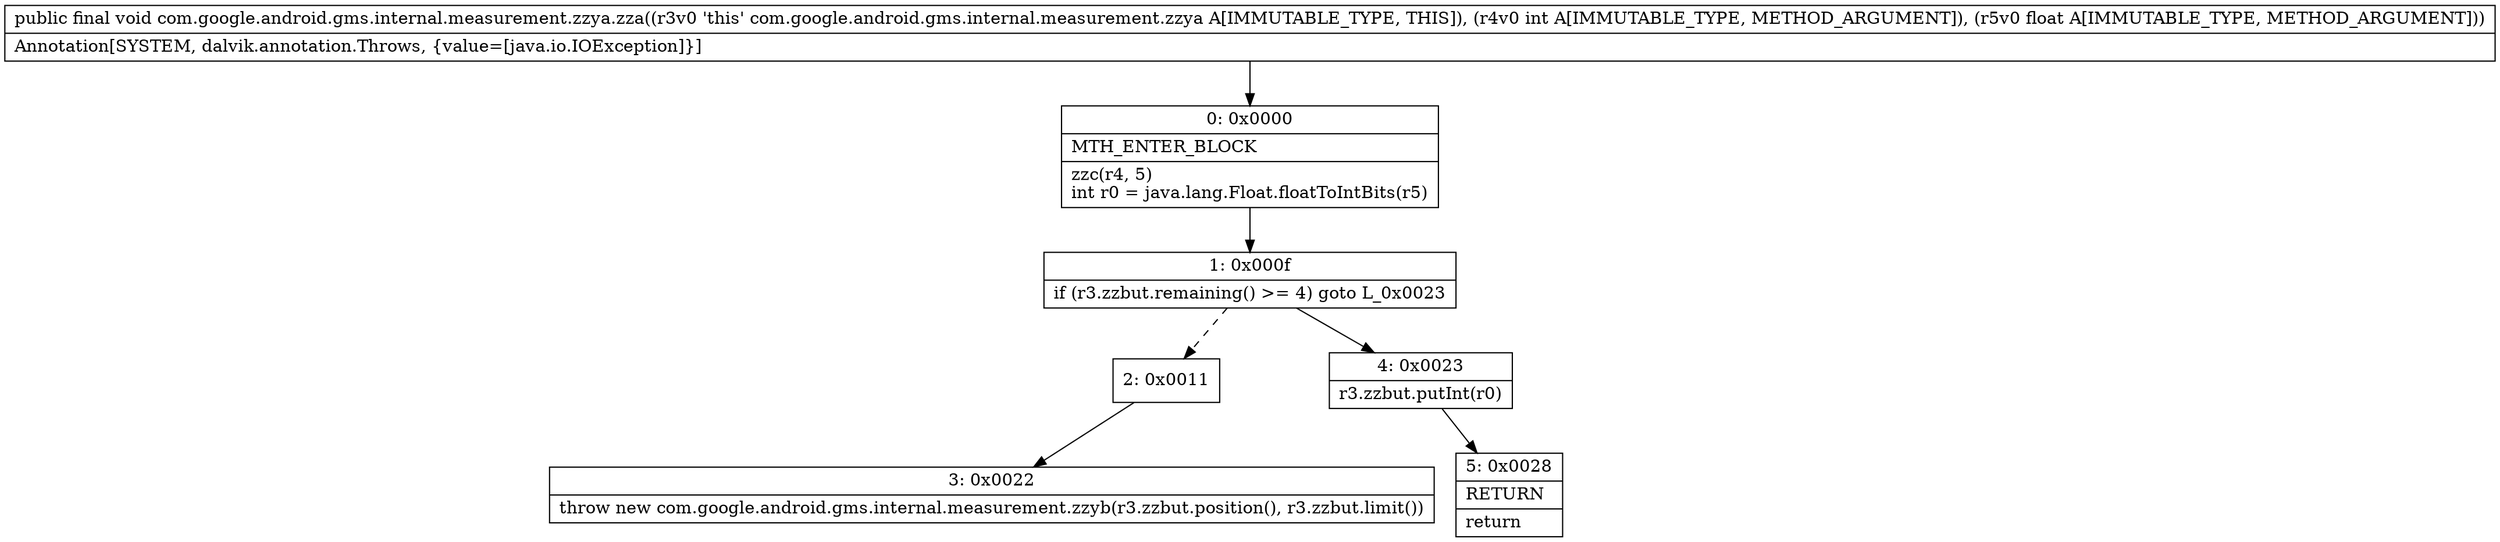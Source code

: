 digraph "CFG forcom.google.android.gms.internal.measurement.zzya.zza(IF)V" {
Node_0 [shape=record,label="{0\:\ 0x0000|MTH_ENTER_BLOCK\l|zzc(r4, 5)\lint r0 = java.lang.Float.floatToIntBits(r5)\l}"];
Node_1 [shape=record,label="{1\:\ 0x000f|if (r3.zzbut.remaining() \>= 4) goto L_0x0023\l}"];
Node_2 [shape=record,label="{2\:\ 0x0011}"];
Node_3 [shape=record,label="{3\:\ 0x0022|throw new com.google.android.gms.internal.measurement.zzyb(r3.zzbut.position(), r3.zzbut.limit())\l}"];
Node_4 [shape=record,label="{4\:\ 0x0023|r3.zzbut.putInt(r0)\l}"];
Node_5 [shape=record,label="{5\:\ 0x0028|RETURN\l|return\l}"];
MethodNode[shape=record,label="{public final void com.google.android.gms.internal.measurement.zzya.zza((r3v0 'this' com.google.android.gms.internal.measurement.zzya A[IMMUTABLE_TYPE, THIS]), (r4v0 int A[IMMUTABLE_TYPE, METHOD_ARGUMENT]), (r5v0 float A[IMMUTABLE_TYPE, METHOD_ARGUMENT]))  | Annotation[SYSTEM, dalvik.annotation.Throws, \{value=[java.io.IOException]\}]\l}"];
MethodNode -> Node_0;
Node_0 -> Node_1;
Node_1 -> Node_2[style=dashed];
Node_1 -> Node_4;
Node_2 -> Node_3;
Node_4 -> Node_5;
}

